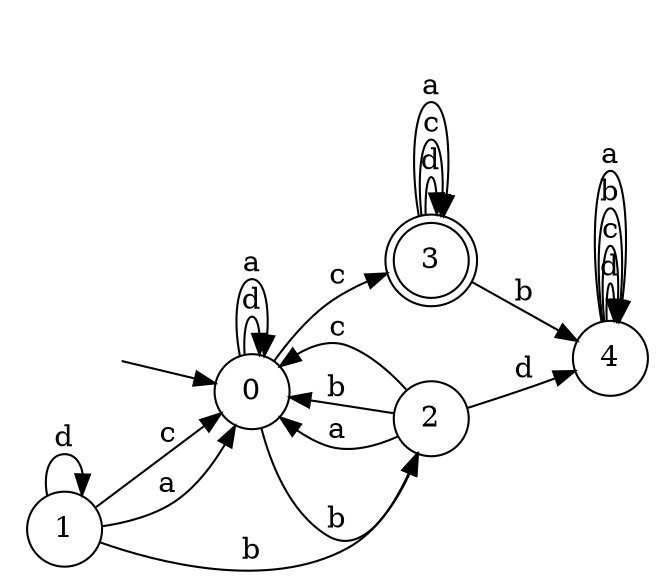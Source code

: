 digraph {
  rankdir=LR;
  0 [label="0", shape = circle];
  0 -> 0 [label="d"];
  0 -> 3 [label="c"];
  0 -> 2 [label="b"];
  0 -> 0 [label="a"];
  1 [label="1", shape = circle];
  1 -> 1 [label="d"];
  1 -> 0 [label="c"];
  1 -> 2 [label="b"];
  1 -> 0 [label="a"];
  2 [label="2", shape = circle];
  2 -> 4 [label="d"];
  2 -> 0 [label="c"];
  2 -> 0 [label="b"];
  2 -> 0 [label="a"];
  3 [label="3", shape = doublecircle];
  3 -> 3 [label="d"];
  3 -> 3 [label="c"];
  3 -> 4 [label="b"];
  3 -> 3 [label="a"];
  4 [label="4", shape = circle];
  4 -> 4 [label="d"];
  4 -> 4 [label="c"];
  4 -> 4 [label="b"];
  4 -> 4 [label="a"];
  5 [label="", shape = plaintext];
  5 -> 0 [label=""];
}

